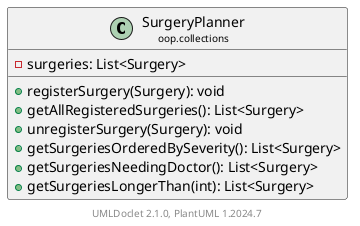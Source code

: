 @startuml
    set namespaceSeparator none
    hide empty fields
    hide empty methods

    class "<size:14>SurgeryPlanner\n<size:10>oop.collections" as oop.collections.SurgeryPlanner [[SurgeryPlanner.html]] {
        -surgeries: List<Surgery>
        +registerSurgery(Surgery): void
        +getAllRegisteredSurgeries(): List<Surgery>
        +unregisterSurgery(Surgery): void
        +getSurgeriesOrderedBySeverity(): List<Surgery>
        +getSurgeriesNeedingDoctor(): List<Surgery>
        +getSurgeriesLongerThan(int): List<Surgery>
    }

    center footer UMLDoclet 2.1.0, PlantUML %version()
@enduml
